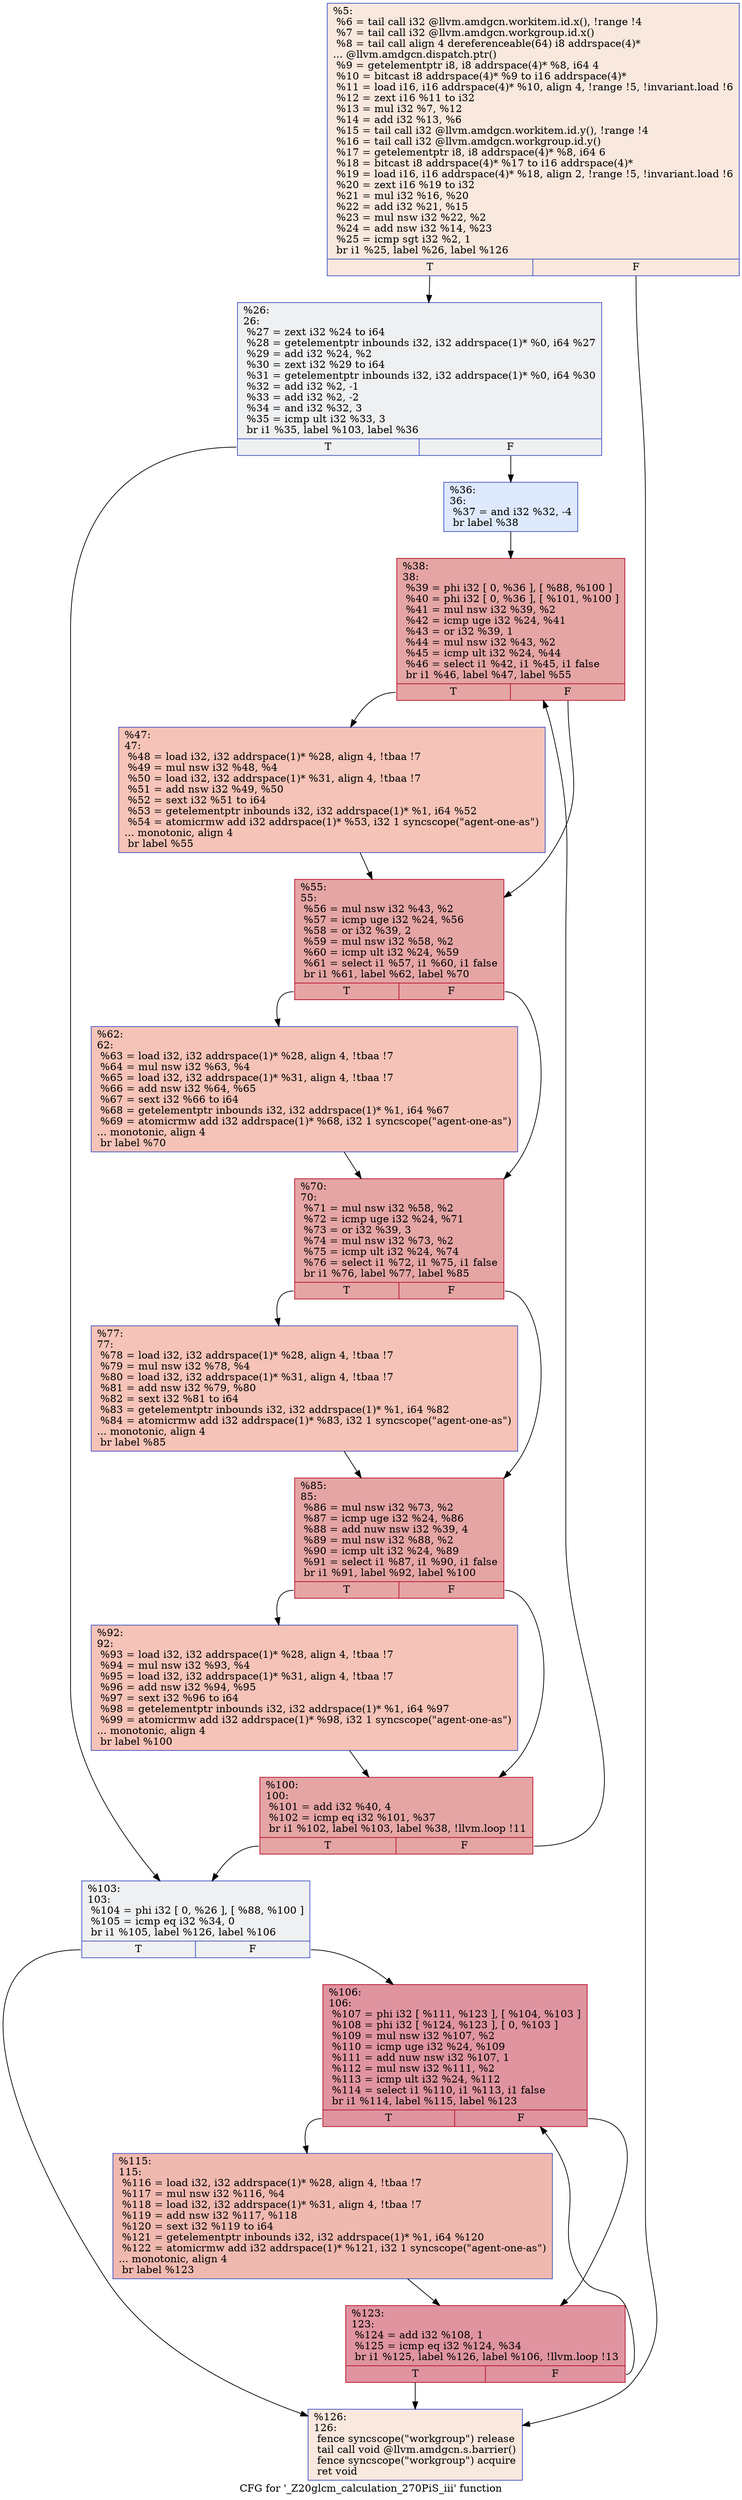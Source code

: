 digraph "CFG for '_Z20glcm_calculation_270PiS_iii' function" {
	label="CFG for '_Z20glcm_calculation_270PiS_iii' function";

	Node0x5606680 [shape=record,color="#3d50c3ff", style=filled, fillcolor="#f2cab570",label="{%5:\l  %6 = tail call i32 @llvm.amdgcn.workitem.id.x(), !range !4\l  %7 = tail call i32 @llvm.amdgcn.workgroup.id.x()\l  %8 = tail call align 4 dereferenceable(64) i8 addrspace(4)*\l... @llvm.amdgcn.dispatch.ptr()\l  %9 = getelementptr i8, i8 addrspace(4)* %8, i64 4\l  %10 = bitcast i8 addrspace(4)* %9 to i16 addrspace(4)*\l  %11 = load i16, i16 addrspace(4)* %10, align 4, !range !5, !invariant.load !6\l  %12 = zext i16 %11 to i32\l  %13 = mul i32 %7, %12\l  %14 = add i32 %13, %6\l  %15 = tail call i32 @llvm.amdgcn.workitem.id.y(), !range !4\l  %16 = tail call i32 @llvm.amdgcn.workgroup.id.y()\l  %17 = getelementptr i8, i8 addrspace(4)* %8, i64 6\l  %18 = bitcast i8 addrspace(4)* %17 to i16 addrspace(4)*\l  %19 = load i16, i16 addrspace(4)* %18, align 2, !range !5, !invariant.load !6\l  %20 = zext i16 %19 to i32\l  %21 = mul i32 %16, %20\l  %22 = add i32 %21, %15\l  %23 = mul nsw i32 %22, %2\l  %24 = add nsw i32 %14, %23\l  %25 = icmp sgt i32 %2, 1\l  br i1 %25, label %26, label %126\l|{<s0>T|<s1>F}}"];
	Node0x5606680:s0 -> Node0x560a0c0;
	Node0x5606680:s1 -> Node0x560a150;
	Node0x560a0c0 [shape=record,color="#3d50c3ff", style=filled, fillcolor="#d9dce170",label="{%26:\l26:                                               \l  %27 = zext i32 %24 to i64\l  %28 = getelementptr inbounds i32, i32 addrspace(1)* %0, i64 %27\l  %29 = add i32 %24, %2\l  %30 = zext i32 %29 to i64\l  %31 = getelementptr inbounds i32, i32 addrspace(1)* %0, i64 %30\l  %32 = add i32 %2, -1\l  %33 = add i32 %2, -2\l  %34 = and i32 %32, 3\l  %35 = icmp ult i32 %33, 3\l  br i1 %35, label %103, label %36\l|{<s0>T|<s1>F}}"];
	Node0x560a0c0:s0 -> Node0x560a930;
	Node0x560a0c0:s1 -> Node0x560a980;
	Node0x560a980 [shape=record,color="#3d50c3ff", style=filled, fillcolor="#b5cdfa70",label="{%36:\l36:                                               \l  %37 = and i32 %32, -4\l  br label %38\l}"];
	Node0x560a980 -> Node0x560ab80;
	Node0x560ab80 [shape=record,color="#b70d28ff", style=filled, fillcolor="#c5333470",label="{%38:\l38:                                               \l  %39 = phi i32 [ 0, %36 ], [ %88, %100 ]\l  %40 = phi i32 [ 0, %36 ], [ %101, %100 ]\l  %41 = mul nsw i32 %39, %2\l  %42 = icmp uge i32 %24, %41\l  %43 = or i32 %39, 1\l  %44 = mul nsw i32 %43, %2\l  %45 = icmp ult i32 %24, %44\l  %46 = select i1 %42, i1 %45, i1 false\l  br i1 %46, label %47, label %55\l|{<s0>T|<s1>F}}"];
	Node0x560ab80:s0 -> Node0x560b2b0;
	Node0x560ab80:s1 -> Node0x560b340;
	Node0x560b2b0 [shape=record,color="#3d50c3ff", style=filled, fillcolor="#e8765c70",label="{%47:\l47:                                               \l  %48 = load i32, i32 addrspace(1)* %28, align 4, !tbaa !7\l  %49 = mul nsw i32 %48, %4\l  %50 = load i32, i32 addrspace(1)* %31, align 4, !tbaa !7\l  %51 = add nsw i32 %49, %50\l  %52 = sext i32 %51 to i64\l  %53 = getelementptr inbounds i32, i32 addrspace(1)* %1, i64 %52\l  %54 = atomicrmw add i32 addrspace(1)* %53, i32 1 syncscope(\"agent-one-as\")\l... monotonic, align 4\l  br label %55\l}"];
	Node0x560b2b0 -> Node0x560b340;
	Node0x560b340 [shape=record,color="#b70d28ff", style=filled, fillcolor="#c5333470",label="{%55:\l55:                                               \l  %56 = mul nsw i32 %43, %2\l  %57 = icmp uge i32 %24, %56\l  %58 = or i32 %39, 2\l  %59 = mul nsw i32 %58, %2\l  %60 = icmp ult i32 %24, %59\l  %61 = select i1 %57, i1 %60, i1 false\l  br i1 %61, label %62, label %70\l|{<s0>T|<s1>F}}"];
	Node0x560b340:s0 -> Node0x560c380;
	Node0x560b340:s1 -> Node0x560c3d0;
	Node0x560c380 [shape=record,color="#3d50c3ff", style=filled, fillcolor="#e8765c70",label="{%62:\l62:                                               \l  %63 = load i32, i32 addrspace(1)* %28, align 4, !tbaa !7\l  %64 = mul nsw i32 %63, %4\l  %65 = load i32, i32 addrspace(1)* %31, align 4, !tbaa !7\l  %66 = add nsw i32 %64, %65\l  %67 = sext i32 %66 to i64\l  %68 = getelementptr inbounds i32, i32 addrspace(1)* %1, i64 %67\l  %69 = atomicrmw add i32 addrspace(1)* %68, i32 1 syncscope(\"agent-one-as\")\l... monotonic, align 4\l  br label %70\l}"];
	Node0x560c380 -> Node0x560c3d0;
	Node0x560c3d0 [shape=record,color="#b70d28ff", style=filled, fillcolor="#c5333470",label="{%70:\l70:                                               \l  %71 = mul nsw i32 %58, %2\l  %72 = icmp uge i32 %24, %71\l  %73 = or i32 %39, 3\l  %74 = mul nsw i32 %73, %2\l  %75 = icmp ult i32 %24, %74\l  %76 = select i1 %72, i1 %75, i1 false\l  br i1 %76, label %77, label %85\l|{<s0>T|<s1>F}}"];
	Node0x560c3d0:s0 -> Node0x560ced0;
	Node0x560c3d0:s1 -> Node0x560cf20;
	Node0x560ced0 [shape=record,color="#3d50c3ff", style=filled, fillcolor="#e8765c70",label="{%77:\l77:                                               \l  %78 = load i32, i32 addrspace(1)* %28, align 4, !tbaa !7\l  %79 = mul nsw i32 %78, %4\l  %80 = load i32, i32 addrspace(1)* %31, align 4, !tbaa !7\l  %81 = add nsw i32 %79, %80\l  %82 = sext i32 %81 to i64\l  %83 = getelementptr inbounds i32, i32 addrspace(1)* %1, i64 %82\l  %84 = atomicrmw add i32 addrspace(1)* %83, i32 1 syncscope(\"agent-one-as\")\l... monotonic, align 4\l  br label %85\l}"];
	Node0x560ced0 -> Node0x560cf20;
	Node0x560cf20 [shape=record,color="#b70d28ff", style=filled, fillcolor="#c5333470",label="{%85:\l85:                                               \l  %86 = mul nsw i32 %73, %2\l  %87 = icmp uge i32 %24, %86\l  %88 = add nuw nsw i32 %39, 4\l  %89 = mul nsw i32 %88, %2\l  %90 = icmp ult i32 %24, %89\l  %91 = select i1 %87, i1 %90, i1 false\l  br i1 %91, label %92, label %100\l|{<s0>T|<s1>F}}"];
	Node0x560cf20:s0 -> Node0x560d7b0;
	Node0x560cf20:s1 -> Node0x560aca0;
	Node0x560d7b0 [shape=record,color="#3d50c3ff", style=filled, fillcolor="#e8765c70",label="{%92:\l92:                                               \l  %93 = load i32, i32 addrspace(1)* %28, align 4, !tbaa !7\l  %94 = mul nsw i32 %93, %4\l  %95 = load i32, i32 addrspace(1)* %31, align 4, !tbaa !7\l  %96 = add nsw i32 %94, %95\l  %97 = sext i32 %96 to i64\l  %98 = getelementptr inbounds i32, i32 addrspace(1)* %1, i64 %97\l  %99 = atomicrmw add i32 addrspace(1)* %98, i32 1 syncscope(\"agent-one-as\")\l... monotonic, align 4\l  br label %100\l}"];
	Node0x560d7b0 -> Node0x560aca0;
	Node0x560aca0 [shape=record,color="#b70d28ff", style=filled, fillcolor="#c5333470",label="{%100:\l100:                                              \l  %101 = add i32 %40, 4\l  %102 = icmp eq i32 %101, %37\l  br i1 %102, label %103, label %38, !llvm.loop !11\l|{<s0>T|<s1>F}}"];
	Node0x560aca0:s0 -> Node0x560a930;
	Node0x560aca0:s1 -> Node0x560ab80;
	Node0x560a930 [shape=record,color="#3d50c3ff", style=filled, fillcolor="#d9dce170",label="{%103:\l103:                                              \l  %104 = phi i32 [ 0, %26 ], [ %88, %100 ]\l  %105 = icmp eq i32 %34, 0\l  br i1 %105, label %126, label %106\l|{<s0>T|<s1>F}}"];
	Node0x560a930:s0 -> Node0x560a150;
	Node0x560a930:s1 -> Node0x560e050;
	Node0x560e050 [shape=record,color="#b70d28ff", style=filled, fillcolor="#b70d2870",label="{%106:\l106:                                              \l  %107 = phi i32 [ %111, %123 ], [ %104, %103 ]\l  %108 = phi i32 [ %124, %123 ], [ 0, %103 ]\l  %109 = mul nsw i32 %107, %2\l  %110 = icmp uge i32 %24, %109\l  %111 = add nuw nsw i32 %107, 1\l  %112 = mul nsw i32 %111, %2\l  %113 = icmp ult i32 %24, %112\l  %114 = select i1 %110, i1 %113, i1 false\l  br i1 %114, label %115, label %123\l|{<s0>T|<s1>F}}"];
	Node0x560e050:s0 -> Node0x560e680;
	Node0x560e050:s1 -> Node0x560e150;
	Node0x560e680 [shape=record,color="#3d50c3ff", style=filled, fillcolor="#de614d70",label="{%115:\l115:                                              \l  %116 = load i32, i32 addrspace(1)* %28, align 4, !tbaa !7\l  %117 = mul nsw i32 %116, %4\l  %118 = load i32, i32 addrspace(1)* %31, align 4, !tbaa !7\l  %119 = add nsw i32 %117, %118\l  %120 = sext i32 %119 to i64\l  %121 = getelementptr inbounds i32, i32 addrspace(1)* %1, i64 %120\l  %122 = atomicrmw add i32 addrspace(1)* %121, i32 1 syncscope(\"agent-one-as\")\l... monotonic, align 4\l  br label %123\l}"];
	Node0x560e680 -> Node0x560e150;
	Node0x560e150 [shape=record,color="#b70d28ff", style=filled, fillcolor="#b70d2870",label="{%123:\l123:                                              \l  %124 = add i32 %108, 1\l  %125 = icmp eq i32 %124, %34\l  br i1 %125, label %126, label %106, !llvm.loop !13\l|{<s0>T|<s1>F}}"];
	Node0x560e150:s0 -> Node0x560a150;
	Node0x560e150:s1 -> Node0x560e050;
	Node0x560a150 [shape=record,color="#3d50c3ff", style=filled, fillcolor="#f2cab570",label="{%126:\l126:                                              \l  fence syncscope(\"workgroup\") release\l  tail call void @llvm.amdgcn.s.barrier()\l  fence syncscope(\"workgroup\") acquire\l  ret void\l}"];
}
